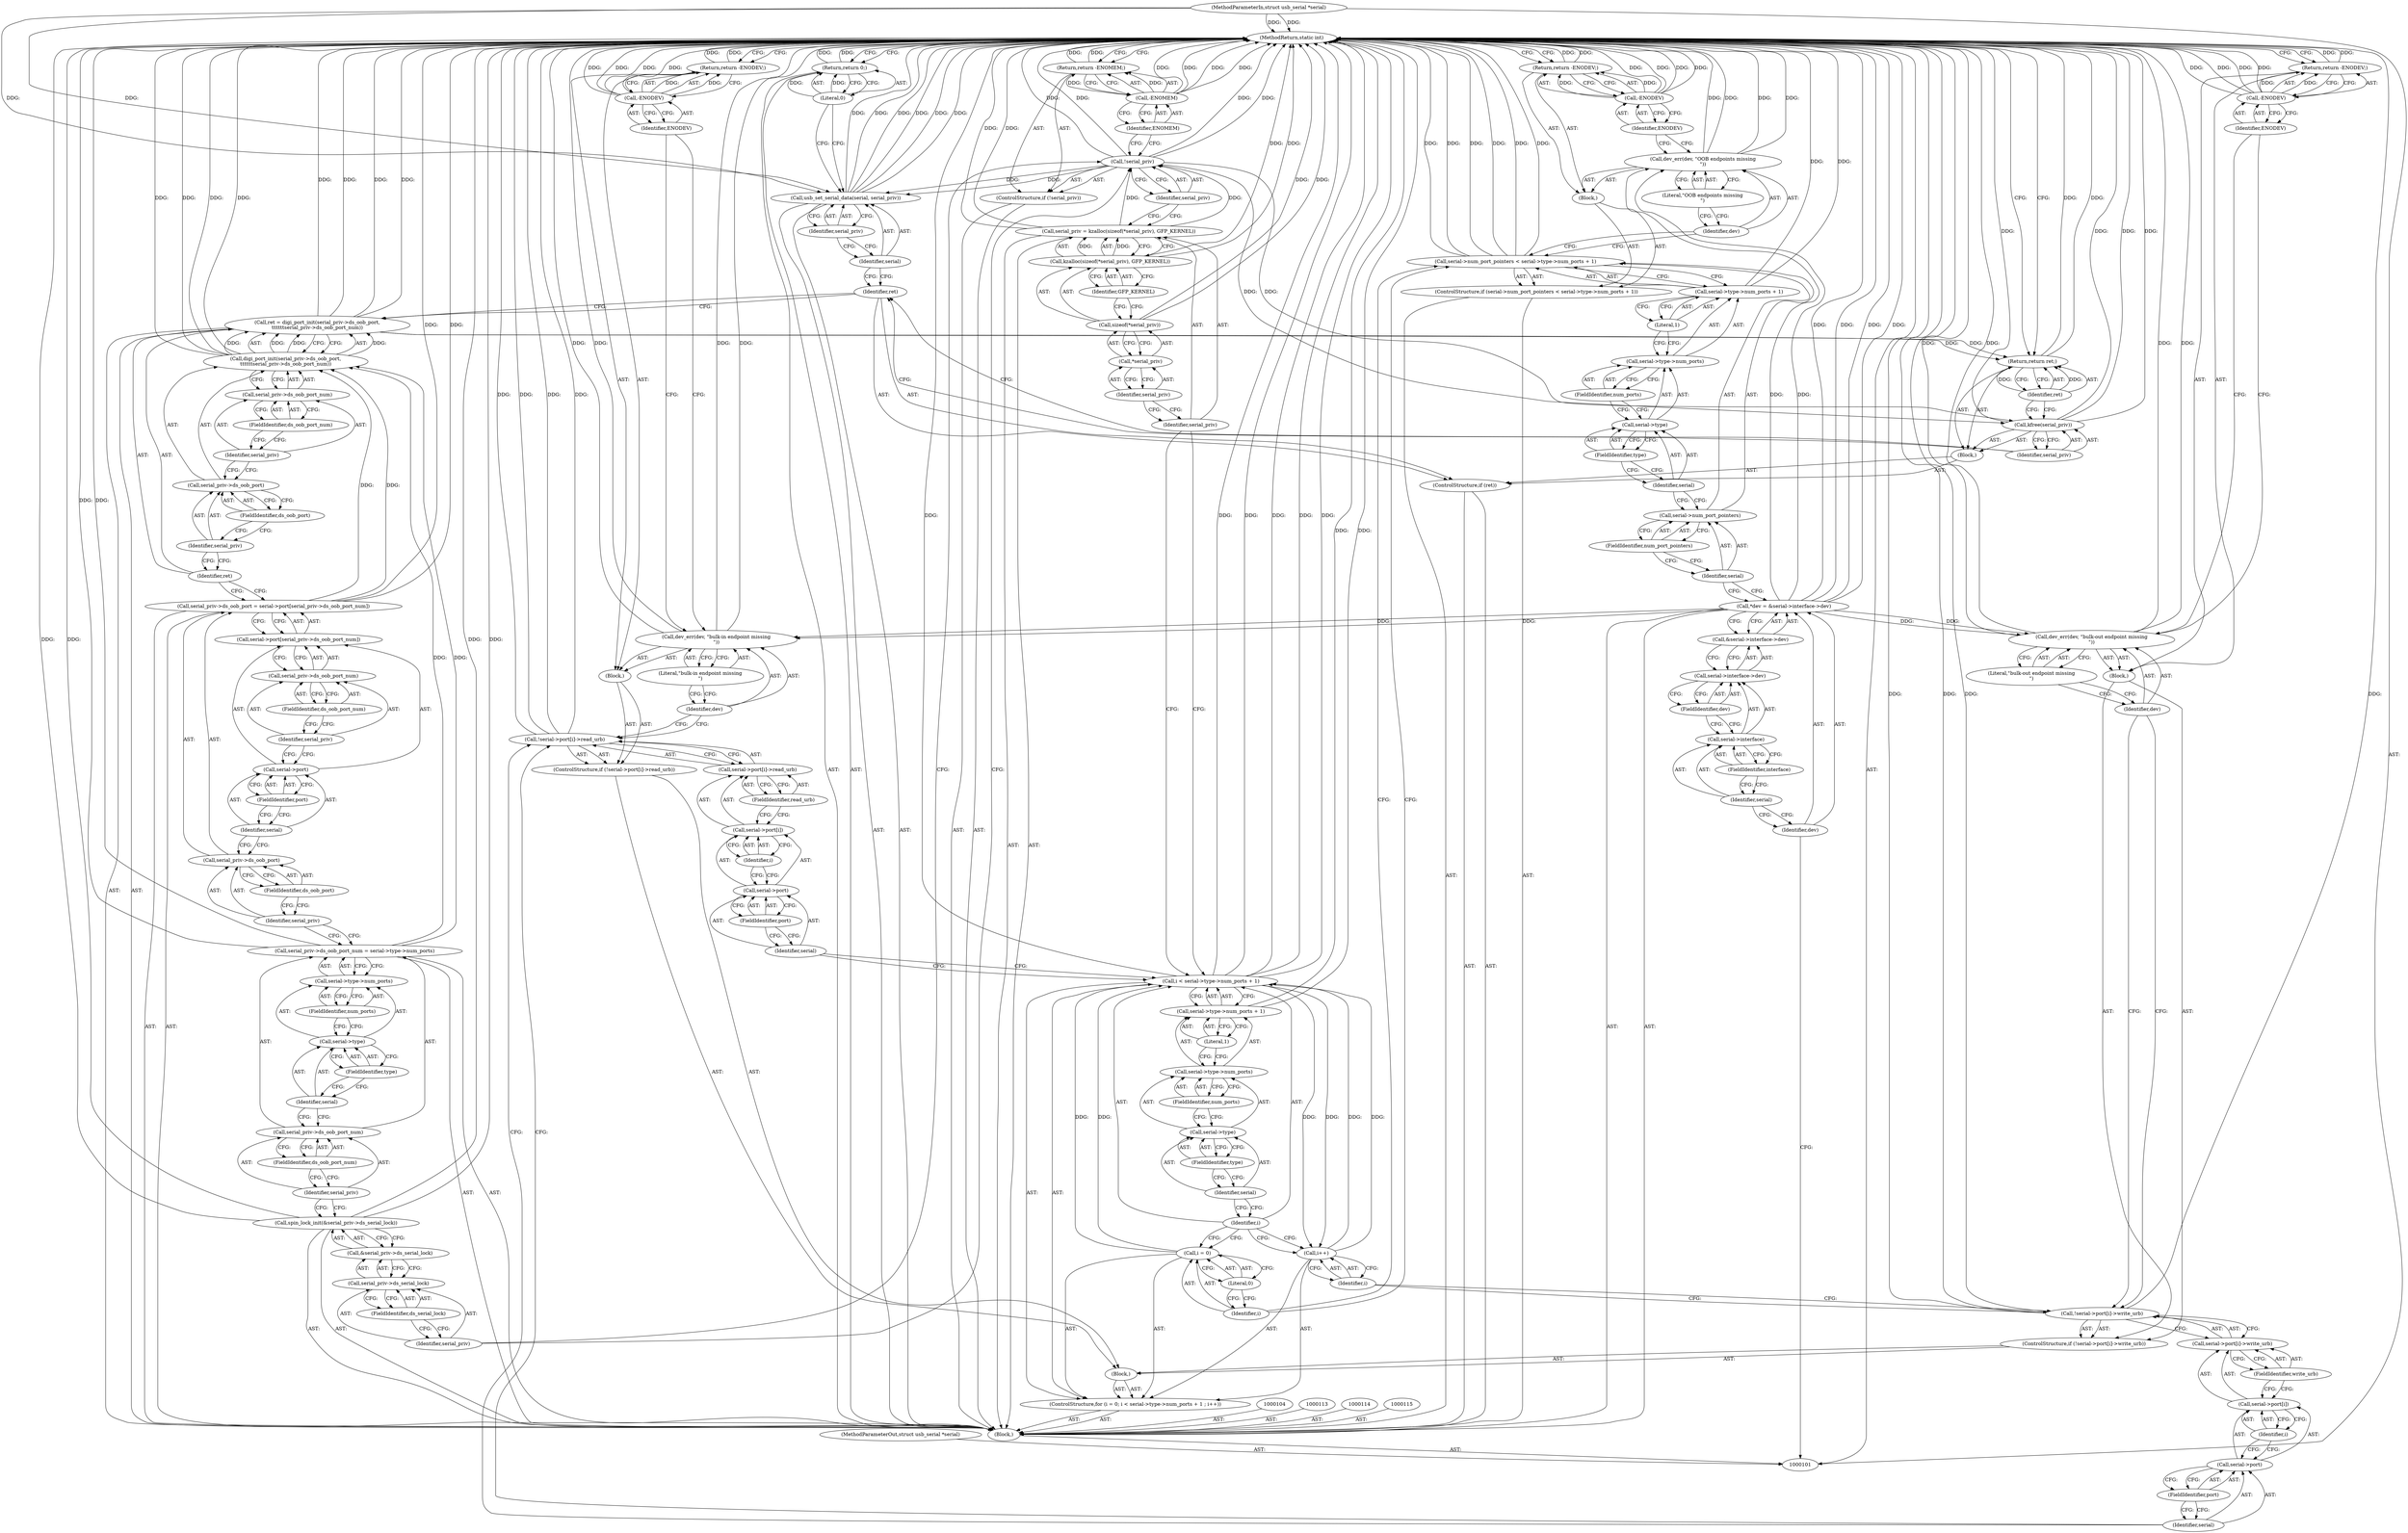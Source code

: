 digraph "0_linux_5a07975ad0a36708c6b0a5b9fea1ff811d0b0c1f" {
"1000242" [label="(MethodReturn,static int)"];
"1000102" [label="(MethodParameterIn,struct usb_serial *serial)"];
"1000329" [label="(MethodParameterOut,struct usb_serial *serial)"];
"1000130" [label="(Identifier,dev)"];
"1000131" [label="(Literal,\"OOB endpoints missing\n\")"];
"1000129" [label="(Call,dev_err(dev, \"OOB endpoints missing\n\"))"];
"1000134" [label="(Identifier,ENODEV)"];
"1000132" [label="(Return,return -ENODEV;)"];
"1000133" [label="(Call,-ENODEV)"];
"1000135" [label="(ControlStructure,for (i = 0; i < serial->type->num_ports + 1 ; i++))"];
"1000138" [label="(Literal,0)"];
"1000139" [label="(Call,i < serial->type->num_ports + 1)"];
"1000140" [label="(Identifier,i)"];
"1000141" [label="(Call,serial->type->num_ports + 1)"];
"1000142" [label="(Call,serial->type->num_ports)"];
"1000143" [label="(Call,serial->type)"];
"1000144" [label="(Identifier,serial)"];
"1000145" [label="(FieldIdentifier,type)"];
"1000146" [label="(FieldIdentifier,num_ports)"];
"1000147" [label="(Literal,1)"];
"1000148" [label="(Call,i++)"];
"1000149" [label="(Identifier,i)"];
"1000150" [label="(Block,)"];
"1000136" [label="(Call,i = 0)"];
"1000137" [label="(Identifier,i)"];
"1000157" [label="(FieldIdentifier,port)"];
"1000151" [label="(ControlStructure,if (!serial->port[i]->read_urb))"];
"1000158" [label="(Identifier,i)"];
"1000159" [label="(FieldIdentifier,read_urb)"];
"1000160" [label="(Block,)"];
"1000152" [label="(Call,!serial->port[i]->read_urb)"];
"1000153" [label="(Call,serial->port[i]->read_urb)"];
"1000154" [label="(Call,serial->port[i])"];
"1000155" [label="(Call,serial->port)"];
"1000156" [label="(Identifier,serial)"];
"1000162" [label="(Identifier,dev)"];
"1000163" [label="(Literal,\"bulk-in endpoint missing\n\")"];
"1000161" [label="(Call,dev_err(dev, \"bulk-in endpoint missing\n\"))"];
"1000165" [label="(Call,-ENODEV)"];
"1000166" [label="(Identifier,ENODEV)"];
"1000164" [label="(Return,return -ENODEV;)"];
"1000173" [label="(FieldIdentifier,port)"];
"1000167" [label="(ControlStructure,if (!serial->port[i]->write_urb))"];
"1000174" [label="(Identifier,i)"];
"1000175" [label="(FieldIdentifier,write_urb)"];
"1000176" [label="(Block,)"];
"1000168" [label="(Call,!serial->port[i]->write_urb)"];
"1000169" [label="(Call,serial->port[i]->write_urb)"];
"1000170" [label="(Call,serial->port[i])"];
"1000171" [label="(Call,serial->port)"];
"1000172" [label="(Identifier,serial)"];
"1000103" [label="(Block,)"];
"1000178" [label="(Identifier,dev)"];
"1000179" [label="(Literal,\"bulk-out endpoint missing\n\")"];
"1000177" [label="(Call,dev_err(dev, \"bulk-out endpoint missing\n\"))"];
"1000181" [label="(Call,-ENODEV)"];
"1000182" [label="(Identifier,ENODEV)"];
"1000180" [label="(Return,return -ENODEV;)"];
"1000185" [label="(Call,kzalloc(sizeof(*serial_priv), GFP_KERNEL))"];
"1000183" [label="(Call,serial_priv = kzalloc(sizeof(*serial_priv), GFP_KERNEL))"];
"1000184" [label="(Identifier,serial_priv)"];
"1000186" [label="(Call,sizeof(*serial_priv))"];
"1000187" [label="(Call,*serial_priv)"];
"1000188" [label="(Identifier,serial_priv)"];
"1000189" [label="(Identifier,GFP_KERNEL)"];
"1000190" [label="(ControlStructure,if (!serial_priv))"];
"1000191" [label="(Call,!serial_priv)"];
"1000192" [label="(Identifier,serial_priv)"];
"1000195" [label="(Identifier,ENOMEM)"];
"1000193" [label="(Return,return -ENOMEM;)"];
"1000194" [label="(Call,-ENOMEM)"];
"1000196" [label="(Call,spin_lock_init(&serial_priv->ds_serial_lock))"];
"1000197" [label="(Call,&serial_priv->ds_serial_lock)"];
"1000198" [label="(Call,serial_priv->ds_serial_lock)"];
"1000199" [label="(Identifier,serial_priv)"];
"1000200" [label="(FieldIdentifier,ds_serial_lock)"];
"1000105" [label="(Call,*dev = &serial->interface->dev)"];
"1000106" [label="(Identifier,dev)"];
"1000107" [label="(Call,&serial->interface->dev)"];
"1000108" [label="(Call,serial->interface->dev)"];
"1000109" [label="(Call,serial->interface)"];
"1000110" [label="(Identifier,serial)"];
"1000111" [label="(FieldIdentifier,interface)"];
"1000112" [label="(FieldIdentifier,dev)"];
"1000201" [label="(Call,serial_priv->ds_oob_port_num = serial->type->num_ports)"];
"1000202" [label="(Call,serial_priv->ds_oob_port_num)"];
"1000203" [label="(Identifier,serial_priv)"];
"1000204" [label="(FieldIdentifier,ds_oob_port_num)"];
"1000205" [label="(Call,serial->type->num_ports)"];
"1000206" [label="(Call,serial->type)"];
"1000207" [label="(Identifier,serial)"];
"1000208" [label="(FieldIdentifier,type)"];
"1000209" [label="(FieldIdentifier,num_ports)"];
"1000210" [label="(Call,serial_priv->ds_oob_port = serial->port[serial_priv->ds_oob_port_num])"];
"1000211" [label="(Call,serial_priv->ds_oob_port)"];
"1000212" [label="(Identifier,serial_priv)"];
"1000213" [label="(FieldIdentifier,ds_oob_port)"];
"1000214" [label="(Call,serial->port[serial_priv->ds_oob_port_num])"];
"1000215" [label="(Call,serial->port)"];
"1000216" [label="(Identifier,serial)"];
"1000217" [label="(FieldIdentifier,port)"];
"1000218" [label="(Call,serial_priv->ds_oob_port_num)"];
"1000219" [label="(Identifier,serial_priv)"];
"1000220" [label="(FieldIdentifier,ds_oob_port_num)"];
"1000221" [label="(Call,ret = digi_port_init(serial_priv->ds_oob_port,\n\t\t\t\t\t\tserial_priv->ds_oob_port_num))"];
"1000222" [label="(Identifier,ret)"];
"1000224" [label="(Call,serial_priv->ds_oob_port)"];
"1000225" [label="(Identifier,serial_priv)"];
"1000226" [label="(FieldIdentifier,ds_oob_port)"];
"1000223" [label="(Call,digi_port_init(serial_priv->ds_oob_port,\n\t\t\t\t\t\tserial_priv->ds_oob_port_num))"];
"1000229" [label="(FieldIdentifier,ds_oob_port_num)"];
"1000227" [label="(Call,serial_priv->ds_oob_port_num)"];
"1000228" [label="(Identifier,serial_priv)"];
"1000230" [label="(ControlStructure,if (ret))"];
"1000232" [label="(Block,)"];
"1000231" [label="(Identifier,ret)"];
"1000233" [label="(Call,kfree(serial_priv))"];
"1000234" [label="(Identifier,serial_priv)"];
"1000235" [label="(Return,return ret;)"];
"1000236" [label="(Identifier,ret)"];
"1000237" [label="(Call,usb_set_serial_data(serial, serial_priv))"];
"1000238" [label="(Identifier,serial)"];
"1000239" [label="(Identifier,serial_priv)"];
"1000240" [label="(Return,return 0;)"];
"1000241" [label="(Literal,0)"];
"1000116" [label="(ControlStructure,if (serial->num_port_pointers < serial->type->num_ports + 1))"];
"1000120" [label="(FieldIdentifier,num_port_pointers)"];
"1000121" [label="(Call,serial->type->num_ports + 1)"];
"1000122" [label="(Call,serial->type->num_ports)"];
"1000123" [label="(Call,serial->type)"];
"1000124" [label="(Identifier,serial)"];
"1000125" [label="(FieldIdentifier,type)"];
"1000126" [label="(FieldIdentifier,num_ports)"];
"1000117" [label="(Call,serial->num_port_pointers < serial->type->num_ports + 1)"];
"1000118" [label="(Call,serial->num_port_pointers)"];
"1000119" [label="(Identifier,serial)"];
"1000127" [label="(Literal,1)"];
"1000128" [label="(Block,)"];
"1000242" -> "1000101"  [label="AST: "];
"1000242" -> "1000132"  [label="CFG: "];
"1000242" -> "1000164"  [label="CFG: "];
"1000242" -> "1000180"  [label="CFG: "];
"1000242" -> "1000193"  [label="CFG: "];
"1000242" -> "1000235"  [label="CFG: "];
"1000242" -> "1000240"  [label="CFG: "];
"1000132" -> "1000242"  [label="DDG: "];
"1000240" -> "1000242"  [label="DDG: "];
"1000235" -> "1000242"  [label="DDG: "];
"1000164" -> "1000242"  [label="DDG: "];
"1000183" -> "1000242"  [label="DDG: "];
"1000168" -> "1000242"  [label="DDG: "];
"1000168" -> "1000242"  [label="DDG: "];
"1000181" -> "1000242"  [label="DDG: "];
"1000181" -> "1000242"  [label="DDG: "];
"1000152" -> "1000242"  [label="DDG: "];
"1000152" -> "1000242"  [label="DDG: "];
"1000117" -> "1000242"  [label="DDG: "];
"1000117" -> "1000242"  [label="DDG: "];
"1000117" -> "1000242"  [label="DDG: "];
"1000196" -> "1000242"  [label="DDG: "];
"1000196" -> "1000242"  [label="DDG: "];
"1000177" -> "1000242"  [label="DDG: "];
"1000177" -> "1000242"  [label="DDG: "];
"1000201" -> "1000242"  [label="DDG: "];
"1000105" -> "1000242"  [label="DDG: "];
"1000105" -> "1000242"  [label="DDG: "];
"1000129" -> "1000242"  [label="DDG: "];
"1000129" -> "1000242"  [label="DDG: "];
"1000186" -> "1000242"  [label="DDG: "];
"1000141" -> "1000242"  [label="DDG: "];
"1000194" -> "1000242"  [label="DDG: "];
"1000194" -> "1000242"  [label="DDG: "];
"1000223" -> "1000242"  [label="DDG: "];
"1000223" -> "1000242"  [label="DDG: "];
"1000221" -> "1000242"  [label="DDG: "];
"1000221" -> "1000242"  [label="DDG: "];
"1000237" -> "1000242"  [label="DDG: "];
"1000237" -> "1000242"  [label="DDG: "];
"1000237" -> "1000242"  [label="DDG: "];
"1000233" -> "1000242"  [label="DDG: "];
"1000233" -> "1000242"  [label="DDG: "];
"1000210" -> "1000242"  [label="DDG: "];
"1000185" -> "1000242"  [label="DDG: "];
"1000139" -> "1000242"  [label="DDG: "];
"1000139" -> "1000242"  [label="DDG: "];
"1000139" -> "1000242"  [label="DDG: "];
"1000165" -> "1000242"  [label="DDG: "];
"1000165" -> "1000242"  [label="DDG: "];
"1000133" -> "1000242"  [label="DDG: "];
"1000133" -> "1000242"  [label="DDG: "];
"1000191" -> "1000242"  [label="DDG: "];
"1000191" -> "1000242"  [label="DDG: "];
"1000102" -> "1000242"  [label="DDG: "];
"1000121" -> "1000242"  [label="DDG: "];
"1000161" -> "1000242"  [label="DDG: "];
"1000161" -> "1000242"  [label="DDG: "];
"1000180" -> "1000242"  [label="DDG: "];
"1000193" -> "1000242"  [label="DDG: "];
"1000102" -> "1000101"  [label="AST: "];
"1000102" -> "1000242"  [label="DDG: "];
"1000102" -> "1000237"  [label="DDG: "];
"1000329" -> "1000101"  [label="AST: "];
"1000130" -> "1000129"  [label="AST: "];
"1000130" -> "1000117"  [label="CFG: "];
"1000131" -> "1000130"  [label="CFG: "];
"1000131" -> "1000129"  [label="AST: "];
"1000131" -> "1000130"  [label="CFG: "];
"1000129" -> "1000131"  [label="CFG: "];
"1000129" -> "1000128"  [label="AST: "];
"1000129" -> "1000131"  [label="CFG: "];
"1000130" -> "1000129"  [label="AST: "];
"1000131" -> "1000129"  [label="AST: "];
"1000134" -> "1000129"  [label="CFG: "];
"1000129" -> "1000242"  [label="DDG: "];
"1000129" -> "1000242"  [label="DDG: "];
"1000105" -> "1000129"  [label="DDG: "];
"1000134" -> "1000133"  [label="AST: "];
"1000134" -> "1000129"  [label="CFG: "];
"1000133" -> "1000134"  [label="CFG: "];
"1000132" -> "1000128"  [label="AST: "];
"1000132" -> "1000133"  [label="CFG: "];
"1000133" -> "1000132"  [label="AST: "];
"1000242" -> "1000132"  [label="CFG: "];
"1000132" -> "1000242"  [label="DDG: "];
"1000133" -> "1000132"  [label="DDG: "];
"1000133" -> "1000132"  [label="AST: "];
"1000133" -> "1000134"  [label="CFG: "];
"1000134" -> "1000133"  [label="AST: "];
"1000132" -> "1000133"  [label="CFG: "];
"1000133" -> "1000242"  [label="DDG: "];
"1000133" -> "1000242"  [label="DDG: "];
"1000133" -> "1000132"  [label="DDG: "];
"1000135" -> "1000103"  [label="AST: "];
"1000136" -> "1000135"  [label="AST: "];
"1000139" -> "1000135"  [label="AST: "];
"1000148" -> "1000135"  [label="AST: "];
"1000150" -> "1000135"  [label="AST: "];
"1000138" -> "1000136"  [label="AST: "];
"1000138" -> "1000137"  [label="CFG: "];
"1000136" -> "1000138"  [label="CFG: "];
"1000139" -> "1000135"  [label="AST: "];
"1000139" -> "1000141"  [label="CFG: "];
"1000140" -> "1000139"  [label="AST: "];
"1000141" -> "1000139"  [label="AST: "];
"1000156" -> "1000139"  [label="CFG: "];
"1000184" -> "1000139"  [label="CFG: "];
"1000139" -> "1000242"  [label="DDG: "];
"1000139" -> "1000242"  [label="DDG: "];
"1000139" -> "1000242"  [label="DDG: "];
"1000148" -> "1000139"  [label="DDG: "];
"1000136" -> "1000139"  [label="DDG: "];
"1000139" -> "1000148"  [label="DDG: "];
"1000140" -> "1000139"  [label="AST: "];
"1000140" -> "1000136"  [label="CFG: "];
"1000140" -> "1000148"  [label="CFG: "];
"1000144" -> "1000140"  [label="CFG: "];
"1000141" -> "1000139"  [label="AST: "];
"1000141" -> "1000147"  [label="CFG: "];
"1000142" -> "1000141"  [label="AST: "];
"1000147" -> "1000141"  [label="AST: "];
"1000139" -> "1000141"  [label="CFG: "];
"1000141" -> "1000242"  [label="DDG: "];
"1000142" -> "1000141"  [label="AST: "];
"1000142" -> "1000146"  [label="CFG: "];
"1000143" -> "1000142"  [label="AST: "];
"1000146" -> "1000142"  [label="AST: "];
"1000147" -> "1000142"  [label="CFG: "];
"1000143" -> "1000142"  [label="AST: "];
"1000143" -> "1000145"  [label="CFG: "];
"1000144" -> "1000143"  [label="AST: "];
"1000145" -> "1000143"  [label="AST: "];
"1000146" -> "1000143"  [label="CFG: "];
"1000144" -> "1000143"  [label="AST: "];
"1000144" -> "1000140"  [label="CFG: "];
"1000145" -> "1000144"  [label="CFG: "];
"1000145" -> "1000143"  [label="AST: "];
"1000145" -> "1000144"  [label="CFG: "];
"1000143" -> "1000145"  [label="CFG: "];
"1000146" -> "1000142"  [label="AST: "];
"1000146" -> "1000143"  [label="CFG: "];
"1000142" -> "1000146"  [label="CFG: "];
"1000147" -> "1000141"  [label="AST: "];
"1000147" -> "1000142"  [label="CFG: "];
"1000141" -> "1000147"  [label="CFG: "];
"1000148" -> "1000135"  [label="AST: "];
"1000148" -> "1000149"  [label="CFG: "];
"1000149" -> "1000148"  [label="AST: "];
"1000140" -> "1000148"  [label="CFG: "];
"1000148" -> "1000139"  [label="DDG: "];
"1000139" -> "1000148"  [label="DDG: "];
"1000149" -> "1000148"  [label="AST: "];
"1000149" -> "1000168"  [label="CFG: "];
"1000148" -> "1000149"  [label="CFG: "];
"1000150" -> "1000135"  [label="AST: "];
"1000151" -> "1000150"  [label="AST: "];
"1000167" -> "1000150"  [label="AST: "];
"1000136" -> "1000135"  [label="AST: "];
"1000136" -> "1000138"  [label="CFG: "];
"1000137" -> "1000136"  [label="AST: "];
"1000138" -> "1000136"  [label="AST: "];
"1000140" -> "1000136"  [label="CFG: "];
"1000136" -> "1000139"  [label="DDG: "];
"1000137" -> "1000136"  [label="AST: "];
"1000137" -> "1000117"  [label="CFG: "];
"1000138" -> "1000137"  [label="CFG: "];
"1000157" -> "1000155"  [label="AST: "];
"1000157" -> "1000156"  [label="CFG: "];
"1000155" -> "1000157"  [label="CFG: "];
"1000151" -> "1000150"  [label="AST: "];
"1000152" -> "1000151"  [label="AST: "];
"1000160" -> "1000151"  [label="AST: "];
"1000158" -> "1000154"  [label="AST: "];
"1000158" -> "1000155"  [label="CFG: "];
"1000154" -> "1000158"  [label="CFG: "];
"1000159" -> "1000153"  [label="AST: "];
"1000159" -> "1000154"  [label="CFG: "];
"1000153" -> "1000159"  [label="CFG: "];
"1000160" -> "1000151"  [label="AST: "];
"1000161" -> "1000160"  [label="AST: "];
"1000164" -> "1000160"  [label="AST: "];
"1000152" -> "1000151"  [label="AST: "];
"1000152" -> "1000153"  [label="CFG: "];
"1000153" -> "1000152"  [label="AST: "];
"1000162" -> "1000152"  [label="CFG: "];
"1000172" -> "1000152"  [label="CFG: "];
"1000152" -> "1000242"  [label="DDG: "];
"1000152" -> "1000242"  [label="DDG: "];
"1000153" -> "1000152"  [label="AST: "];
"1000153" -> "1000159"  [label="CFG: "];
"1000154" -> "1000153"  [label="AST: "];
"1000159" -> "1000153"  [label="AST: "];
"1000152" -> "1000153"  [label="CFG: "];
"1000154" -> "1000153"  [label="AST: "];
"1000154" -> "1000158"  [label="CFG: "];
"1000155" -> "1000154"  [label="AST: "];
"1000158" -> "1000154"  [label="AST: "];
"1000159" -> "1000154"  [label="CFG: "];
"1000155" -> "1000154"  [label="AST: "];
"1000155" -> "1000157"  [label="CFG: "];
"1000156" -> "1000155"  [label="AST: "];
"1000157" -> "1000155"  [label="AST: "];
"1000158" -> "1000155"  [label="CFG: "];
"1000156" -> "1000155"  [label="AST: "];
"1000156" -> "1000139"  [label="CFG: "];
"1000157" -> "1000156"  [label="CFG: "];
"1000162" -> "1000161"  [label="AST: "];
"1000162" -> "1000152"  [label="CFG: "];
"1000163" -> "1000162"  [label="CFG: "];
"1000163" -> "1000161"  [label="AST: "];
"1000163" -> "1000162"  [label="CFG: "];
"1000161" -> "1000163"  [label="CFG: "];
"1000161" -> "1000160"  [label="AST: "];
"1000161" -> "1000163"  [label="CFG: "];
"1000162" -> "1000161"  [label="AST: "];
"1000163" -> "1000161"  [label="AST: "];
"1000166" -> "1000161"  [label="CFG: "];
"1000161" -> "1000242"  [label="DDG: "];
"1000161" -> "1000242"  [label="DDG: "];
"1000105" -> "1000161"  [label="DDG: "];
"1000165" -> "1000164"  [label="AST: "];
"1000165" -> "1000166"  [label="CFG: "];
"1000166" -> "1000165"  [label="AST: "];
"1000164" -> "1000165"  [label="CFG: "];
"1000165" -> "1000242"  [label="DDG: "];
"1000165" -> "1000242"  [label="DDG: "];
"1000165" -> "1000164"  [label="DDG: "];
"1000166" -> "1000165"  [label="AST: "];
"1000166" -> "1000161"  [label="CFG: "];
"1000165" -> "1000166"  [label="CFG: "];
"1000164" -> "1000160"  [label="AST: "];
"1000164" -> "1000165"  [label="CFG: "];
"1000165" -> "1000164"  [label="AST: "];
"1000242" -> "1000164"  [label="CFG: "];
"1000164" -> "1000242"  [label="DDG: "];
"1000165" -> "1000164"  [label="DDG: "];
"1000173" -> "1000171"  [label="AST: "];
"1000173" -> "1000172"  [label="CFG: "];
"1000171" -> "1000173"  [label="CFG: "];
"1000167" -> "1000150"  [label="AST: "];
"1000168" -> "1000167"  [label="AST: "];
"1000176" -> "1000167"  [label="AST: "];
"1000174" -> "1000170"  [label="AST: "];
"1000174" -> "1000171"  [label="CFG: "];
"1000170" -> "1000174"  [label="CFG: "];
"1000175" -> "1000169"  [label="AST: "];
"1000175" -> "1000170"  [label="CFG: "];
"1000169" -> "1000175"  [label="CFG: "];
"1000176" -> "1000167"  [label="AST: "];
"1000177" -> "1000176"  [label="AST: "];
"1000180" -> "1000176"  [label="AST: "];
"1000168" -> "1000167"  [label="AST: "];
"1000168" -> "1000169"  [label="CFG: "];
"1000169" -> "1000168"  [label="AST: "];
"1000178" -> "1000168"  [label="CFG: "];
"1000149" -> "1000168"  [label="CFG: "];
"1000168" -> "1000242"  [label="DDG: "];
"1000168" -> "1000242"  [label="DDG: "];
"1000169" -> "1000168"  [label="AST: "];
"1000169" -> "1000175"  [label="CFG: "];
"1000170" -> "1000169"  [label="AST: "];
"1000175" -> "1000169"  [label="AST: "];
"1000168" -> "1000169"  [label="CFG: "];
"1000170" -> "1000169"  [label="AST: "];
"1000170" -> "1000174"  [label="CFG: "];
"1000171" -> "1000170"  [label="AST: "];
"1000174" -> "1000170"  [label="AST: "];
"1000175" -> "1000170"  [label="CFG: "];
"1000171" -> "1000170"  [label="AST: "];
"1000171" -> "1000173"  [label="CFG: "];
"1000172" -> "1000171"  [label="AST: "];
"1000173" -> "1000171"  [label="AST: "];
"1000174" -> "1000171"  [label="CFG: "];
"1000172" -> "1000171"  [label="AST: "];
"1000172" -> "1000152"  [label="CFG: "];
"1000173" -> "1000172"  [label="CFG: "];
"1000103" -> "1000101"  [label="AST: "];
"1000104" -> "1000103"  [label="AST: "];
"1000105" -> "1000103"  [label="AST: "];
"1000113" -> "1000103"  [label="AST: "];
"1000114" -> "1000103"  [label="AST: "];
"1000115" -> "1000103"  [label="AST: "];
"1000116" -> "1000103"  [label="AST: "];
"1000135" -> "1000103"  [label="AST: "];
"1000183" -> "1000103"  [label="AST: "];
"1000190" -> "1000103"  [label="AST: "];
"1000196" -> "1000103"  [label="AST: "];
"1000201" -> "1000103"  [label="AST: "];
"1000210" -> "1000103"  [label="AST: "];
"1000221" -> "1000103"  [label="AST: "];
"1000230" -> "1000103"  [label="AST: "];
"1000237" -> "1000103"  [label="AST: "];
"1000240" -> "1000103"  [label="AST: "];
"1000178" -> "1000177"  [label="AST: "];
"1000178" -> "1000168"  [label="CFG: "];
"1000179" -> "1000178"  [label="CFG: "];
"1000179" -> "1000177"  [label="AST: "];
"1000179" -> "1000178"  [label="CFG: "];
"1000177" -> "1000179"  [label="CFG: "];
"1000177" -> "1000176"  [label="AST: "];
"1000177" -> "1000179"  [label="CFG: "];
"1000178" -> "1000177"  [label="AST: "];
"1000179" -> "1000177"  [label="AST: "];
"1000182" -> "1000177"  [label="CFG: "];
"1000177" -> "1000242"  [label="DDG: "];
"1000177" -> "1000242"  [label="DDG: "];
"1000105" -> "1000177"  [label="DDG: "];
"1000181" -> "1000180"  [label="AST: "];
"1000181" -> "1000182"  [label="CFG: "];
"1000182" -> "1000181"  [label="AST: "];
"1000180" -> "1000181"  [label="CFG: "];
"1000181" -> "1000242"  [label="DDG: "];
"1000181" -> "1000242"  [label="DDG: "];
"1000181" -> "1000180"  [label="DDG: "];
"1000182" -> "1000181"  [label="AST: "];
"1000182" -> "1000177"  [label="CFG: "];
"1000181" -> "1000182"  [label="CFG: "];
"1000180" -> "1000176"  [label="AST: "];
"1000180" -> "1000181"  [label="CFG: "];
"1000181" -> "1000180"  [label="AST: "];
"1000242" -> "1000180"  [label="CFG: "];
"1000180" -> "1000242"  [label="DDG: "];
"1000181" -> "1000180"  [label="DDG: "];
"1000185" -> "1000183"  [label="AST: "];
"1000185" -> "1000189"  [label="CFG: "];
"1000186" -> "1000185"  [label="AST: "];
"1000189" -> "1000185"  [label="AST: "];
"1000183" -> "1000185"  [label="CFG: "];
"1000185" -> "1000242"  [label="DDG: "];
"1000185" -> "1000183"  [label="DDG: "];
"1000183" -> "1000103"  [label="AST: "];
"1000183" -> "1000185"  [label="CFG: "];
"1000184" -> "1000183"  [label="AST: "];
"1000185" -> "1000183"  [label="AST: "];
"1000192" -> "1000183"  [label="CFG: "];
"1000183" -> "1000242"  [label="DDG: "];
"1000185" -> "1000183"  [label="DDG: "];
"1000183" -> "1000191"  [label="DDG: "];
"1000184" -> "1000183"  [label="AST: "];
"1000184" -> "1000139"  [label="CFG: "];
"1000188" -> "1000184"  [label="CFG: "];
"1000186" -> "1000185"  [label="AST: "];
"1000186" -> "1000187"  [label="CFG: "];
"1000187" -> "1000186"  [label="AST: "];
"1000189" -> "1000186"  [label="CFG: "];
"1000186" -> "1000242"  [label="DDG: "];
"1000187" -> "1000186"  [label="AST: "];
"1000187" -> "1000188"  [label="CFG: "];
"1000188" -> "1000187"  [label="AST: "];
"1000186" -> "1000187"  [label="CFG: "];
"1000188" -> "1000187"  [label="AST: "];
"1000188" -> "1000184"  [label="CFG: "];
"1000187" -> "1000188"  [label="CFG: "];
"1000189" -> "1000185"  [label="AST: "];
"1000189" -> "1000186"  [label="CFG: "];
"1000185" -> "1000189"  [label="CFG: "];
"1000190" -> "1000103"  [label="AST: "];
"1000191" -> "1000190"  [label="AST: "];
"1000193" -> "1000190"  [label="AST: "];
"1000191" -> "1000190"  [label="AST: "];
"1000191" -> "1000192"  [label="CFG: "];
"1000192" -> "1000191"  [label="AST: "];
"1000195" -> "1000191"  [label="CFG: "];
"1000199" -> "1000191"  [label="CFG: "];
"1000191" -> "1000242"  [label="DDG: "];
"1000191" -> "1000242"  [label="DDG: "];
"1000183" -> "1000191"  [label="DDG: "];
"1000191" -> "1000233"  [label="DDG: "];
"1000191" -> "1000237"  [label="DDG: "];
"1000192" -> "1000191"  [label="AST: "];
"1000192" -> "1000183"  [label="CFG: "];
"1000191" -> "1000192"  [label="CFG: "];
"1000195" -> "1000194"  [label="AST: "];
"1000195" -> "1000191"  [label="CFG: "];
"1000194" -> "1000195"  [label="CFG: "];
"1000193" -> "1000190"  [label="AST: "];
"1000193" -> "1000194"  [label="CFG: "];
"1000194" -> "1000193"  [label="AST: "];
"1000242" -> "1000193"  [label="CFG: "];
"1000193" -> "1000242"  [label="DDG: "];
"1000194" -> "1000193"  [label="DDG: "];
"1000194" -> "1000193"  [label="AST: "];
"1000194" -> "1000195"  [label="CFG: "];
"1000195" -> "1000194"  [label="AST: "];
"1000193" -> "1000194"  [label="CFG: "];
"1000194" -> "1000242"  [label="DDG: "];
"1000194" -> "1000242"  [label="DDG: "];
"1000194" -> "1000193"  [label="DDG: "];
"1000196" -> "1000103"  [label="AST: "];
"1000196" -> "1000197"  [label="CFG: "];
"1000197" -> "1000196"  [label="AST: "];
"1000203" -> "1000196"  [label="CFG: "];
"1000196" -> "1000242"  [label="DDG: "];
"1000196" -> "1000242"  [label="DDG: "];
"1000197" -> "1000196"  [label="AST: "];
"1000197" -> "1000198"  [label="CFG: "];
"1000198" -> "1000197"  [label="AST: "];
"1000196" -> "1000197"  [label="CFG: "];
"1000198" -> "1000197"  [label="AST: "];
"1000198" -> "1000200"  [label="CFG: "];
"1000199" -> "1000198"  [label="AST: "];
"1000200" -> "1000198"  [label="AST: "];
"1000197" -> "1000198"  [label="CFG: "];
"1000199" -> "1000198"  [label="AST: "];
"1000199" -> "1000191"  [label="CFG: "];
"1000200" -> "1000199"  [label="CFG: "];
"1000200" -> "1000198"  [label="AST: "];
"1000200" -> "1000199"  [label="CFG: "];
"1000198" -> "1000200"  [label="CFG: "];
"1000105" -> "1000103"  [label="AST: "];
"1000105" -> "1000107"  [label="CFG: "];
"1000106" -> "1000105"  [label="AST: "];
"1000107" -> "1000105"  [label="AST: "];
"1000119" -> "1000105"  [label="CFG: "];
"1000105" -> "1000242"  [label="DDG: "];
"1000105" -> "1000242"  [label="DDG: "];
"1000105" -> "1000129"  [label="DDG: "];
"1000105" -> "1000161"  [label="DDG: "];
"1000105" -> "1000177"  [label="DDG: "];
"1000106" -> "1000105"  [label="AST: "];
"1000106" -> "1000101"  [label="CFG: "];
"1000110" -> "1000106"  [label="CFG: "];
"1000107" -> "1000105"  [label="AST: "];
"1000107" -> "1000108"  [label="CFG: "];
"1000108" -> "1000107"  [label="AST: "];
"1000105" -> "1000107"  [label="CFG: "];
"1000108" -> "1000107"  [label="AST: "];
"1000108" -> "1000112"  [label="CFG: "];
"1000109" -> "1000108"  [label="AST: "];
"1000112" -> "1000108"  [label="AST: "];
"1000107" -> "1000108"  [label="CFG: "];
"1000109" -> "1000108"  [label="AST: "];
"1000109" -> "1000111"  [label="CFG: "];
"1000110" -> "1000109"  [label="AST: "];
"1000111" -> "1000109"  [label="AST: "];
"1000112" -> "1000109"  [label="CFG: "];
"1000110" -> "1000109"  [label="AST: "];
"1000110" -> "1000106"  [label="CFG: "];
"1000111" -> "1000110"  [label="CFG: "];
"1000111" -> "1000109"  [label="AST: "];
"1000111" -> "1000110"  [label="CFG: "];
"1000109" -> "1000111"  [label="CFG: "];
"1000112" -> "1000108"  [label="AST: "];
"1000112" -> "1000109"  [label="CFG: "];
"1000108" -> "1000112"  [label="CFG: "];
"1000201" -> "1000103"  [label="AST: "];
"1000201" -> "1000205"  [label="CFG: "];
"1000202" -> "1000201"  [label="AST: "];
"1000205" -> "1000201"  [label="AST: "];
"1000212" -> "1000201"  [label="CFG: "];
"1000201" -> "1000242"  [label="DDG: "];
"1000201" -> "1000223"  [label="DDG: "];
"1000202" -> "1000201"  [label="AST: "];
"1000202" -> "1000204"  [label="CFG: "];
"1000203" -> "1000202"  [label="AST: "];
"1000204" -> "1000202"  [label="AST: "];
"1000207" -> "1000202"  [label="CFG: "];
"1000203" -> "1000202"  [label="AST: "];
"1000203" -> "1000196"  [label="CFG: "];
"1000204" -> "1000203"  [label="CFG: "];
"1000204" -> "1000202"  [label="AST: "];
"1000204" -> "1000203"  [label="CFG: "];
"1000202" -> "1000204"  [label="CFG: "];
"1000205" -> "1000201"  [label="AST: "];
"1000205" -> "1000209"  [label="CFG: "];
"1000206" -> "1000205"  [label="AST: "];
"1000209" -> "1000205"  [label="AST: "];
"1000201" -> "1000205"  [label="CFG: "];
"1000206" -> "1000205"  [label="AST: "];
"1000206" -> "1000208"  [label="CFG: "];
"1000207" -> "1000206"  [label="AST: "];
"1000208" -> "1000206"  [label="AST: "];
"1000209" -> "1000206"  [label="CFG: "];
"1000207" -> "1000206"  [label="AST: "];
"1000207" -> "1000202"  [label="CFG: "];
"1000208" -> "1000207"  [label="CFG: "];
"1000208" -> "1000206"  [label="AST: "];
"1000208" -> "1000207"  [label="CFG: "];
"1000206" -> "1000208"  [label="CFG: "];
"1000209" -> "1000205"  [label="AST: "];
"1000209" -> "1000206"  [label="CFG: "];
"1000205" -> "1000209"  [label="CFG: "];
"1000210" -> "1000103"  [label="AST: "];
"1000210" -> "1000214"  [label="CFG: "];
"1000211" -> "1000210"  [label="AST: "];
"1000214" -> "1000210"  [label="AST: "];
"1000222" -> "1000210"  [label="CFG: "];
"1000210" -> "1000242"  [label="DDG: "];
"1000210" -> "1000223"  [label="DDG: "];
"1000211" -> "1000210"  [label="AST: "];
"1000211" -> "1000213"  [label="CFG: "];
"1000212" -> "1000211"  [label="AST: "];
"1000213" -> "1000211"  [label="AST: "];
"1000216" -> "1000211"  [label="CFG: "];
"1000212" -> "1000211"  [label="AST: "];
"1000212" -> "1000201"  [label="CFG: "];
"1000213" -> "1000212"  [label="CFG: "];
"1000213" -> "1000211"  [label="AST: "];
"1000213" -> "1000212"  [label="CFG: "];
"1000211" -> "1000213"  [label="CFG: "];
"1000214" -> "1000210"  [label="AST: "];
"1000214" -> "1000218"  [label="CFG: "];
"1000215" -> "1000214"  [label="AST: "];
"1000218" -> "1000214"  [label="AST: "];
"1000210" -> "1000214"  [label="CFG: "];
"1000215" -> "1000214"  [label="AST: "];
"1000215" -> "1000217"  [label="CFG: "];
"1000216" -> "1000215"  [label="AST: "];
"1000217" -> "1000215"  [label="AST: "];
"1000219" -> "1000215"  [label="CFG: "];
"1000216" -> "1000215"  [label="AST: "];
"1000216" -> "1000211"  [label="CFG: "];
"1000217" -> "1000216"  [label="CFG: "];
"1000217" -> "1000215"  [label="AST: "];
"1000217" -> "1000216"  [label="CFG: "];
"1000215" -> "1000217"  [label="CFG: "];
"1000218" -> "1000214"  [label="AST: "];
"1000218" -> "1000220"  [label="CFG: "];
"1000219" -> "1000218"  [label="AST: "];
"1000220" -> "1000218"  [label="AST: "];
"1000214" -> "1000218"  [label="CFG: "];
"1000219" -> "1000218"  [label="AST: "];
"1000219" -> "1000215"  [label="CFG: "];
"1000220" -> "1000219"  [label="CFG: "];
"1000220" -> "1000218"  [label="AST: "];
"1000220" -> "1000219"  [label="CFG: "];
"1000218" -> "1000220"  [label="CFG: "];
"1000221" -> "1000103"  [label="AST: "];
"1000221" -> "1000223"  [label="CFG: "];
"1000222" -> "1000221"  [label="AST: "];
"1000223" -> "1000221"  [label="AST: "];
"1000231" -> "1000221"  [label="CFG: "];
"1000221" -> "1000242"  [label="DDG: "];
"1000221" -> "1000242"  [label="DDG: "];
"1000223" -> "1000221"  [label="DDG: "];
"1000223" -> "1000221"  [label="DDG: "];
"1000221" -> "1000235"  [label="DDG: "];
"1000222" -> "1000221"  [label="AST: "];
"1000222" -> "1000210"  [label="CFG: "];
"1000225" -> "1000222"  [label="CFG: "];
"1000224" -> "1000223"  [label="AST: "];
"1000224" -> "1000226"  [label="CFG: "];
"1000225" -> "1000224"  [label="AST: "];
"1000226" -> "1000224"  [label="AST: "];
"1000228" -> "1000224"  [label="CFG: "];
"1000225" -> "1000224"  [label="AST: "];
"1000225" -> "1000222"  [label="CFG: "];
"1000226" -> "1000225"  [label="CFG: "];
"1000226" -> "1000224"  [label="AST: "];
"1000226" -> "1000225"  [label="CFG: "];
"1000224" -> "1000226"  [label="CFG: "];
"1000223" -> "1000221"  [label="AST: "];
"1000223" -> "1000227"  [label="CFG: "];
"1000224" -> "1000223"  [label="AST: "];
"1000227" -> "1000223"  [label="AST: "];
"1000221" -> "1000223"  [label="CFG: "];
"1000223" -> "1000242"  [label="DDG: "];
"1000223" -> "1000242"  [label="DDG: "];
"1000223" -> "1000221"  [label="DDG: "];
"1000223" -> "1000221"  [label="DDG: "];
"1000210" -> "1000223"  [label="DDG: "];
"1000201" -> "1000223"  [label="DDG: "];
"1000229" -> "1000227"  [label="AST: "];
"1000229" -> "1000228"  [label="CFG: "];
"1000227" -> "1000229"  [label="CFG: "];
"1000227" -> "1000223"  [label="AST: "];
"1000227" -> "1000229"  [label="CFG: "];
"1000228" -> "1000227"  [label="AST: "];
"1000229" -> "1000227"  [label="AST: "];
"1000223" -> "1000227"  [label="CFG: "];
"1000228" -> "1000227"  [label="AST: "];
"1000228" -> "1000224"  [label="CFG: "];
"1000229" -> "1000228"  [label="CFG: "];
"1000230" -> "1000103"  [label="AST: "];
"1000231" -> "1000230"  [label="AST: "];
"1000232" -> "1000230"  [label="AST: "];
"1000232" -> "1000230"  [label="AST: "];
"1000233" -> "1000232"  [label="AST: "];
"1000235" -> "1000232"  [label="AST: "];
"1000231" -> "1000230"  [label="AST: "];
"1000231" -> "1000221"  [label="CFG: "];
"1000234" -> "1000231"  [label="CFG: "];
"1000238" -> "1000231"  [label="CFG: "];
"1000233" -> "1000232"  [label="AST: "];
"1000233" -> "1000234"  [label="CFG: "];
"1000234" -> "1000233"  [label="AST: "];
"1000236" -> "1000233"  [label="CFG: "];
"1000233" -> "1000242"  [label="DDG: "];
"1000233" -> "1000242"  [label="DDG: "];
"1000191" -> "1000233"  [label="DDG: "];
"1000234" -> "1000233"  [label="AST: "];
"1000234" -> "1000231"  [label="CFG: "];
"1000233" -> "1000234"  [label="CFG: "];
"1000235" -> "1000232"  [label="AST: "];
"1000235" -> "1000236"  [label="CFG: "];
"1000236" -> "1000235"  [label="AST: "];
"1000242" -> "1000235"  [label="CFG: "];
"1000235" -> "1000242"  [label="DDG: "];
"1000236" -> "1000235"  [label="DDG: "];
"1000221" -> "1000235"  [label="DDG: "];
"1000236" -> "1000235"  [label="AST: "];
"1000236" -> "1000233"  [label="CFG: "];
"1000235" -> "1000236"  [label="CFG: "];
"1000236" -> "1000235"  [label="DDG: "];
"1000237" -> "1000103"  [label="AST: "];
"1000237" -> "1000239"  [label="CFG: "];
"1000238" -> "1000237"  [label="AST: "];
"1000239" -> "1000237"  [label="AST: "];
"1000241" -> "1000237"  [label="CFG: "];
"1000237" -> "1000242"  [label="DDG: "];
"1000237" -> "1000242"  [label="DDG: "];
"1000237" -> "1000242"  [label="DDG: "];
"1000102" -> "1000237"  [label="DDG: "];
"1000191" -> "1000237"  [label="DDG: "];
"1000238" -> "1000237"  [label="AST: "];
"1000238" -> "1000231"  [label="CFG: "];
"1000239" -> "1000238"  [label="CFG: "];
"1000239" -> "1000237"  [label="AST: "];
"1000239" -> "1000238"  [label="CFG: "];
"1000237" -> "1000239"  [label="CFG: "];
"1000240" -> "1000103"  [label="AST: "];
"1000240" -> "1000241"  [label="CFG: "];
"1000241" -> "1000240"  [label="AST: "];
"1000242" -> "1000240"  [label="CFG: "];
"1000240" -> "1000242"  [label="DDG: "];
"1000241" -> "1000240"  [label="DDG: "];
"1000241" -> "1000240"  [label="AST: "];
"1000241" -> "1000237"  [label="CFG: "];
"1000240" -> "1000241"  [label="CFG: "];
"1000241" -> "1000240"  [label="DDG: "];
"1000116" -> "1000103"  [label="AST: "];
"1000117" -> "1000116"  [label="AST: "];
"1000128" -> "1000116"  [label="AST: "];
"1000120" -> "1000118"  [label="AST: "];
"1000120" -> "1000119"  [label="CFG: "];
"1000118" -> "1000120"  [label="CFG: "];
"1000121" -> "1000117"  [label="AST: "];
"1000121" -> "1000127"  [label="CFG: "];
"1000122" -> "1000121"  [label="AST: "];
"1000127" -> "1000121"  [label="AST: "];
"1000117" -> "1000121"  [label="CFG: "];
"1000121" -> "1000242"  [label="DDG: "];
"1000122" -> "1000121"  [label="AST: "];
"1000122" -> "1000126"  [label="CFG: "];
"1000123" -> "1000122"  [label="AST: "];
"1000126" -> "1000122"  [label="AST: "];
"1000127" -> "1000122"  [label="CFG: "];
"1000123" -> "1000122"  [label="AST: "];
"1000123" -> "1000125"  [label="CFG: "];
"1000124" -> "1000123"  [label="AST: "];
"1000125" -> "1000123"  [label="AST: "];
"1000126" -> "1000123"  [label="CFG: "];
"1000124" -> "1000123"  [label="AST: "];
"1000124" -> "1000118"  [label="CFG: "];
"1000125" -> "1000124"  [label="CFG: "];
"1000125" -> "1000123"  [label="AST: "];
"1000125" -> "1000124"  [label="CFG: "];
"1000123" -> "1000125"  [label="CFG: "];
"1000126" -> "1000122"  [label="AST: "];
"1000126" -> "1000123"  [label="CFG: "];
"1000122" -> "1000126"  [label="CFG: "];
"1000117" -> "1000116"  [label="AST: "];
"1000117" -> "1000121"  [label="CFG: "];
"1000118" -> "1000117"  [label="AST: "];
"1000121" -> "1000117"  [label="AST: "];
"1000130" -> "1000117"  [label="CFG: "];
"1000137" -> "1000117"  [label="CFG: "];
"1000117" -> "1000242"  [label="DDG: "];
"1000117" -> "1000242"  [label="DDG: "];
"1000117" -> "1000242"  [label="DDG: "];
"1000118" -> "1000117"  [label="AST: "];
"1000118" -> "1000120"  [label="CFG: "];
"1000119" -> "1000118"  [label="AST: "];
"1000120" -> "1000118"  [label="AST: "];
"1000124" -> "1000118"  [label="CFG: "];
"1000119" -> "1000118"  [label="AST: "];
"1000119" -> "1000105"  [label="CFG: "];
"1000120" -> "1000119"  [label="CFG: "];
"1000127" -> "1000121"  [label="AST: "];
"1000127" -> "1000122"  [label="CFG: "];
"1000121" -> "1000127"  [label="CFG: "];
"1000128" -> "1000116"  [label="AST: "];
"1000129" -> "1000128"  [label="AST: "];
"1000132" -> "1000128"  [label="AST: "];
}
